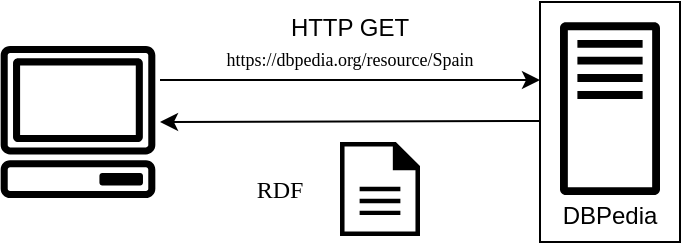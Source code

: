 <mxfile version="14.5.1" type="device"><diagram id="H1m6z6Swh53BaocDzugP" name="Página-1"><mxGraphModel dx="474" dy="275" grid="1" gridSize="10" guides="1" tooltips="1" connect="1" arrows="1" fold="1" page="1" pageScale="1" pageWidth="827" pageHeight="1169" math="0" shadow="0"><root><mxCell id="0"/><mxCell id="1" parent="0"/><mxCell id="ck1h26x_QpwRwL__TqwP-7" value="" style="outlineConnect=0;fontColor=#232F3E;gradientColor=none;strokeColor=none;dashed=0;verticalLabelPosition=bottom;verticalAlign=top;align=center;html=1;fontSize=12;fontStyle=0;aspect=fixed;pointerEvents=1;shape=mxgraph.aws4.client;fillColor=#000000;" parent="1" vertex="1"><mxGeometry x="50" y="62" width="78" height="76" as="geometry"/></mxCell><mxCell id="ck1h26x_QpwRwL__TqwP-8" value="" style="group" parent="1" vertex="1" connectable="0"><mxGeometry x="320" y="40" width="70" height="120" as="geometry"/></mxCell><mxCell id="ck1h26x_QpwRwL__TqwP-5" value="" style="rounded=0;whiteSpace=wrap;html=1;" parent="ck1h26x_QpwRwL__TqwP-8" vertex="1"><mxGeometry width="70" height="120" as="geometry"/></mxCell><mxCell id="ck1h26x_QpwRwL__TqwP-3" value="" style="outlineConnect=0;fontColor=#232F3E;gradientColor=none;strokeColor=none;dashed=0;verticalLabelPosition=bottom;verticalAlign=top;align=center;html=1;fontSize=12;fontStyle=0;aspect=fixed;pointerEvents=1;shape=mxgraph.aws4.traditional_server;fillColor=#000000;" parent="ck1h26x_QpwRwL__TqwP-8" vertex="1"><mxGeometry x="10" y="10" width="50" height="86.67" as="geometry"/></mxCell><mxCell id="ck1h26x_QpwRwL__TqwP-4" value="DBPedia" style="text;html=1;strokeColor=none;fillColor=none;align=center;verticalAlign=middle;whiteSpace=wrap;rounded=0;" parent="ck1h26x_QpwRwL__TqwP-8" vertex="1"><mxGeometry x="15" y="96.67" width="40" height="20" as="geometry"/></mxCell><mxCell id="ck1h26x_QpwRwL__TqwP-9" value="" style="endArrow=classic;html=1;" parent="1" edge="1"><mxGeometry width="50" height="50" relative="1" as="geometry"><mxPoint x="130" y="79" as="sourcePoint"/><mxPoint x="320" y="79" as="targetPoint"/></mxGeometry></mxCell><mxCell id="ck1h26x_QpwRwL__TqwP-10" value="" style="endArrow=none;html=1;entryX=0.029;entryY=0.325;entryDx=0;entryDy=0;entryPerimeter=0;startArrow=classic;startFill=1;endFill=0;" parent="1" edge="1"><mxGeometry width="50" height="50" relative="1" as="geometry"><mxPoint x="130" y="100" as="sourcePoint"/><mxPoint x="320" y="99.5" as="targetPoint"/></mxGeometry></mxCell><mxCell id="ck1h26x_QpwRwL__TqwP-11" value="HTTP GET&lt;br&gt;&lt;font data-font-src=&quot;https://fonts.googleapis.com/css?family=Roboto+Mono&quot; face=&quot;Roboto Mono&quot; style=&quot;font-size: 9px&quot;&gt;https://dbpedia.org/resource/Spain&lt;/font&gt;" style="text;html=1;strokeColor=none;fillColor=none;align=center;verticalAlign=middle;whiteSpace=wrap;rounded=0;" parent="1" vertex="1"><mxGeometry x="110" y="40" width="230" height="40" as="geometry"/></mxCell><mxCell id="ck1h26x_QpwRwL__TqwP-12" value="" style="pointerEvents=1;shadow=0;dashed=0;html=1;strokeColor=none;labelPosition=center;verticalLabelPosition=bottom;verticalAlign=top;outlineConnect=0;align=center;shape=mxgraph.office.concepts.document;fillColor=#000000;" parent="1" vertex="1"><mxGeometry x="220" y="110" width="40" height="47" as="geometry"/></mxCell><mxCell id="ck1h26x_QpwRwL__TqwP-13" value="&lt;font face=&quot;Roboto Mono&quot; data-font-src=&quot;https://fonts.googleapis.com/css?family=Roboto+Mono&quot;&gt;RDF&lt;/font&gt;" style="text;html=1;strokeColor=none;fillColor=none;align=center;verticalAlign=middle;whiteSpace=wrap;rounded=0;" parent="1" vertex="1"><mxGeometry x="170" y="123.5" width="40" height="20" as="geometry"/></mxCell></root></mxGraphModel></diagram></mxfile>